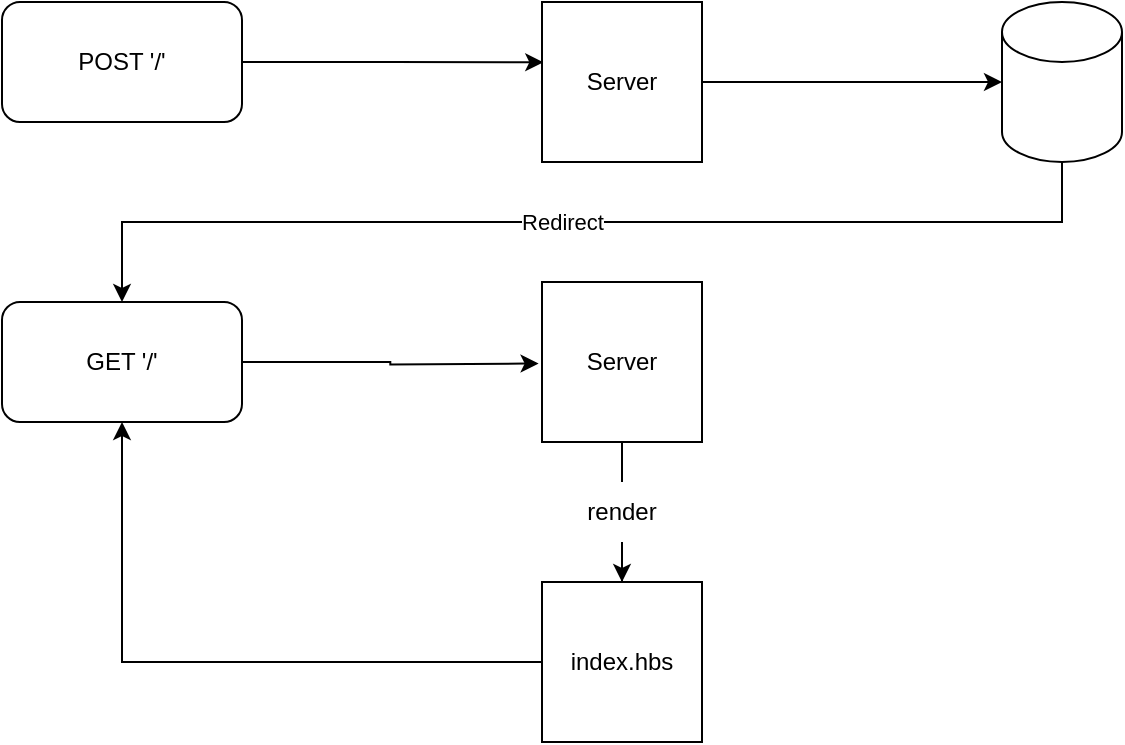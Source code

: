 <mxfile version="21.0.6" type="device"><diagram name="Страница 1" id="GiMQTFYFOsCjowLwBUBm"><mxGraphModel dx="657" dy="293" grid="1" gridSize="10" guides="1" tooltips="1" connect="1" arrows="1" fold="1" page="1" pageScale="1" pageWidth="827" pageHeight="1169" math="0" shadow="0"><root><mxCell id="0"/><mxCell id="1" parent="0"/><mxCell id="ZESiEfELdX82y1aF__Xw-36" style="edgeStyle=orthogonalEdgeStyle;rounded=0;orthogonalLoop=1;jettySize=auto;html=1;entryX=-0.005;entryY=0.454;entryDx=0;entryDy=0;entryPerimeter=0;" edge="1" parent="1" source="ZESiEfELdX82y1aF__Xw-35"><mxGeometry relative="1" as="geometry"><mxPoint x="288.3" y="220.74" as="targetPoint"/></mxGeometry></mxCell><mxCell id="ZESiEfELdX82y1aF__Xw-35" value="GET '/'" style="rounded=1;whiteSpace=wrap;html=1;" vertex="1" parent="1"><mxGeometry x="20" y="190" width="120" height="60" as="geometry"/></mxCell><mxCell id="ZESiEfELdX82y1aF__Xw-40" style="edgeStyle=orthogonalEdgeStyle;rounded=0;orthogonalLoop=1;jettySize=auto;html=1;entryX=0.5;entryY=0;entryDx=0;entryDy=0;startArrow=none;" edge="1" parent="1" source="ZESiEfELdX82y1aF__Xw-42" target="ZESiEfELdX82y1aF__Xw-39"><mxGeometry relative="1" as="geometry"/></mxCell><mxCell id="ZESiEfELdX82y1aF__Xw-38" value="Server" style="whiteSpace=wrap;html=1;aspect=fixed;" vertex="1" parent="1"><mxGeometry x="290" y="180" width="80" height="80" as="geometry"/></mxCell><mxCell id="ZESiEfELdX82y1aF__Xw-41" style="edgeStyle=orthogonalEdgeStyle;rounded=0;orthogonalLoop=1;jettySize=auto;html=1;entryX=0.5;entryY=1;entryDx=0;entryDy=0;" edge="1" parent="1" source="ZESiEfELdX82y1aF__Xw-39" target="ZESiEfELdX82y1aF__Xw-35"><mxGeometry relative="1" as="geometry"/></mxCell><mxCell id="ZESiEfELdX82y1aF__Xw-39" value="index.hbs" style="whiteSpace=wrap;html=1;aspect=fixed;" vertex="1" parent="1"><mxGeometry x="290" y="330" width="80" height="80" as="geometry"/></mxCell><mxCell id="ZESiEfELdX82y1aF__Xw-43" value="" style="edgeStyle=orthogonalEdgeStyle;rounded=0;orthogonalLoop=1;jettySize=auto;html=1;entryX=0.5;entryY=0;entryDx=0;entryDy=0;endArrow=none;" edge="1" parent="1" source="ZESiEfELdX82y1aF__Xw-38" target="ZESiEfELdX82y1aF__Xw-42"><mxGeometry relative="1" as="geometry"><mxPoint x="330" y="260" as="sourcePoint"/><mxPoint x="330" y="330" as="targetPoint"/></mxGeometry></mxCell><mxCell id="ZESiEfELdX82y1aF__Xw-42" value="render" style="text;html=1;strokeColor=none;fillColor=none;align=center;verticalAlign=middle;whiteSpace=wrap;rounded=0;" vertex="1" parent="1"><mxGeometry x="300" y="280" width="60" height="30" as="geometry"/></mxCell><mxCell id="ZESiEfELdX82y1aF__Xw-46" style="edgeStyle=orthogonalEdgeStyle;rounded=0;orthogonalLoop=1;jettySize=auto;html=1;entryX=0.008;entryY=0.377;entryDx=0;entryDy=0;entryPerimeter=0;" edge="1" parent="1" source="ZESiEfELdX82y1aF__Xw-44" target="ZESiEfELdX82y1aF__Xw-45"><mxGeometry relative="1" as="geometry"/></mxCell><mxCell id="ZESiEfELdX82y1aF__Xw-44" value="POST '/'" style="rounded=1;whiteSpace=wrap;html=1;" vertex="1" parent="1"><mxGeometry x="20" y="40" width="120" height="60" as="geometry"/></mxCell><mxCell id="ZESiEfELdX82y1aF__Xw-48" style="edgeStyle=orthogonalEdgeStyle;rounded=0;orthogonalLoop=1;jettySize=auto;html=1;entryX=0;entryY=0.5;entryDx=0;entryDy=0;entryPerimeter=0;" edge="1" parent="1" source="ZESiEfELdX82y1aF__Xw-45" target="ZESiEfELdX82y1aF__Xw-47"><mxGeometry relative="1" as="geometry"/></mxCell><mxCell id="ZESiEfELdX82y1aF__Xw-45" value="Server" style="whiteSpace=wrap;html=1;aspect=fixed;" vertex="1" parent="1"><mxGeometry x="290" y="40" width="80" height="80" as="geometry"/></mxCell><mxCell id="ZESiEfELdX82y1aF__Xw-52" style="edgeStyle=orthogonalEdgeStyle;rounded=0;orthogonalLoop=1;jettySize=auto;html=1;entryX=0.5;entryY=0;entryDx=0;entryDy=0;" edge="1" parent="1" source="ZESiEfELdX82y1aF__Xw-47" target="ZESiEfELdX82y1aF__Xw-35"><mxGeometry relative="1" as="geometry"><Array as="points"><mxPoint x="550" y="150"/><mxPoint x="80" y="150"/></Array></mxGeometry></mxCell><mxCell id="ZESiEfELdX82y1aF__Xw-53" value="Redirect" style="edgeLabel;html=1;align=center;verticalAlign=middle;resizable=0;points=[];" vertex="1" connectable="0" parent="ZESiEfELdX82y1aF__Xw-52"><mxGeometry x="0.039" relative="1" as="geometry"><mxPoint as="offset"/></mxGeometry></mxCell><mxCell id="ZESiEfELdX82y1aF__Xw-47" value="" style="shape=cylinder3;whiteSpace=wrap;html=1;boundedLbl=1;backgroundOutline=1;size=15;" vertex="1" parent="1"><mxGeometry x="520" y="40" width="60" height="80" as="geometry"/></mxCell></root></mxGraphModel></diagram></mxfile>